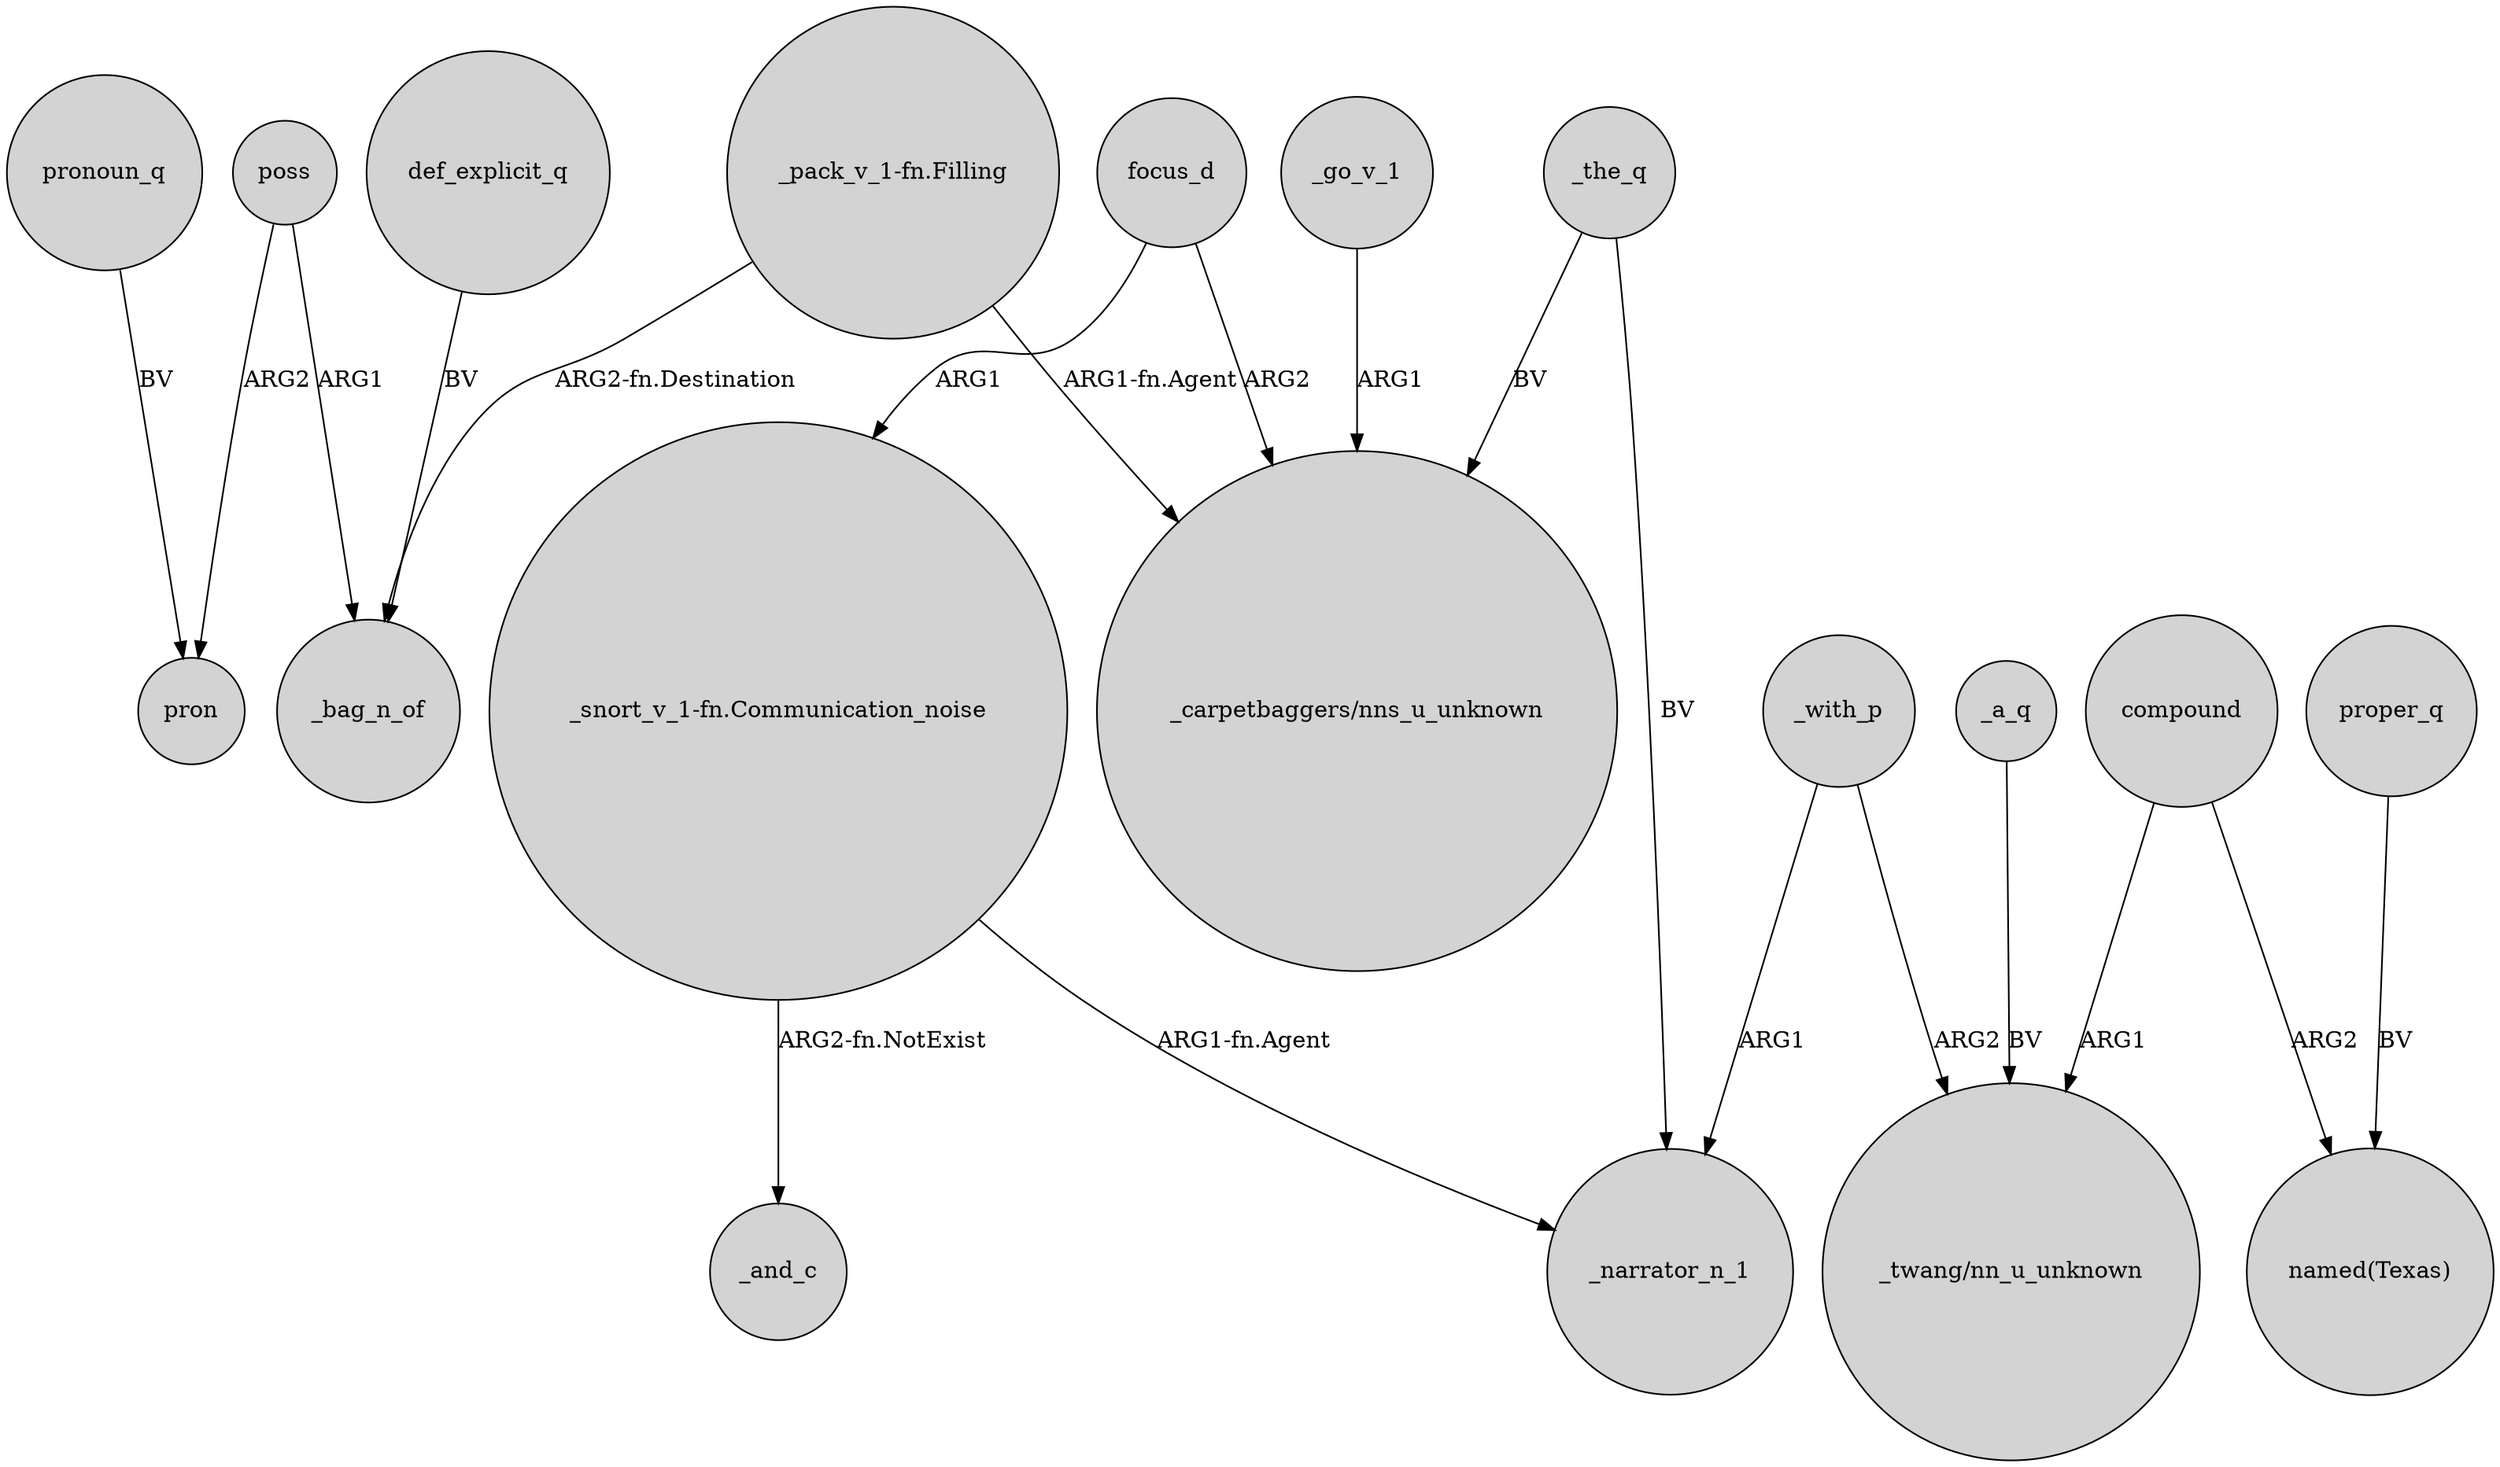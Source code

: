 digraph {
	node [shape=circle style=filled]
	def_explicit_q -> _bag_n_of [label=BV]
	poss -> pron [label=ARG2]
	"_pack_v_1-fn.Filling" -> _bag_n_of [label="ARG2-fn.Destination"]
	_the_q -> "_carpetbaggers/nns_u_unknown" [label=BV]
	_with_p -> _narrator_n_1 [label=ARG1]
	"_pack_v_1-fn.Filling" -> "_carpetbaggers/nns_u_unknown" [label="ARG1-fn.Agent"]
	poss -> _bag_n_of [label=ARG1]
	_go_v_1 -> "_carpetbaggers/nns_u_unknown" [label=ARG1]
	_a_q -> "_twang/nn_u_unknown" [label=BV]
	pronoun_q -> pron [label=BV]
	proper_q -> "named(Texas)" [label=BV]
	_the_q -> _narrator_n_1 [label=BV]
	focus_d -> "_snort_v_1-fn.Communication_noise" [label=ARG1]
	focus_d -> "_carpetbaggers/nns_u_unknown" [label=ARG2]
	compound -> "_twang/nn_u_unknown" [label=ARG1]
	"_snort_v_1-fn.Communication_noise" -> _and_c [label="ARG2-fn.NotExist"]
	"_snort_v_1-fn.Communication_noise" -> _narrator_n_1 [label="ARG1-fn.Agent"]
	compound -> "named(Texas)" [label=ARG2]
	_with_p -> "_twang/nn_u_unknown" [label=ARG2]
}
